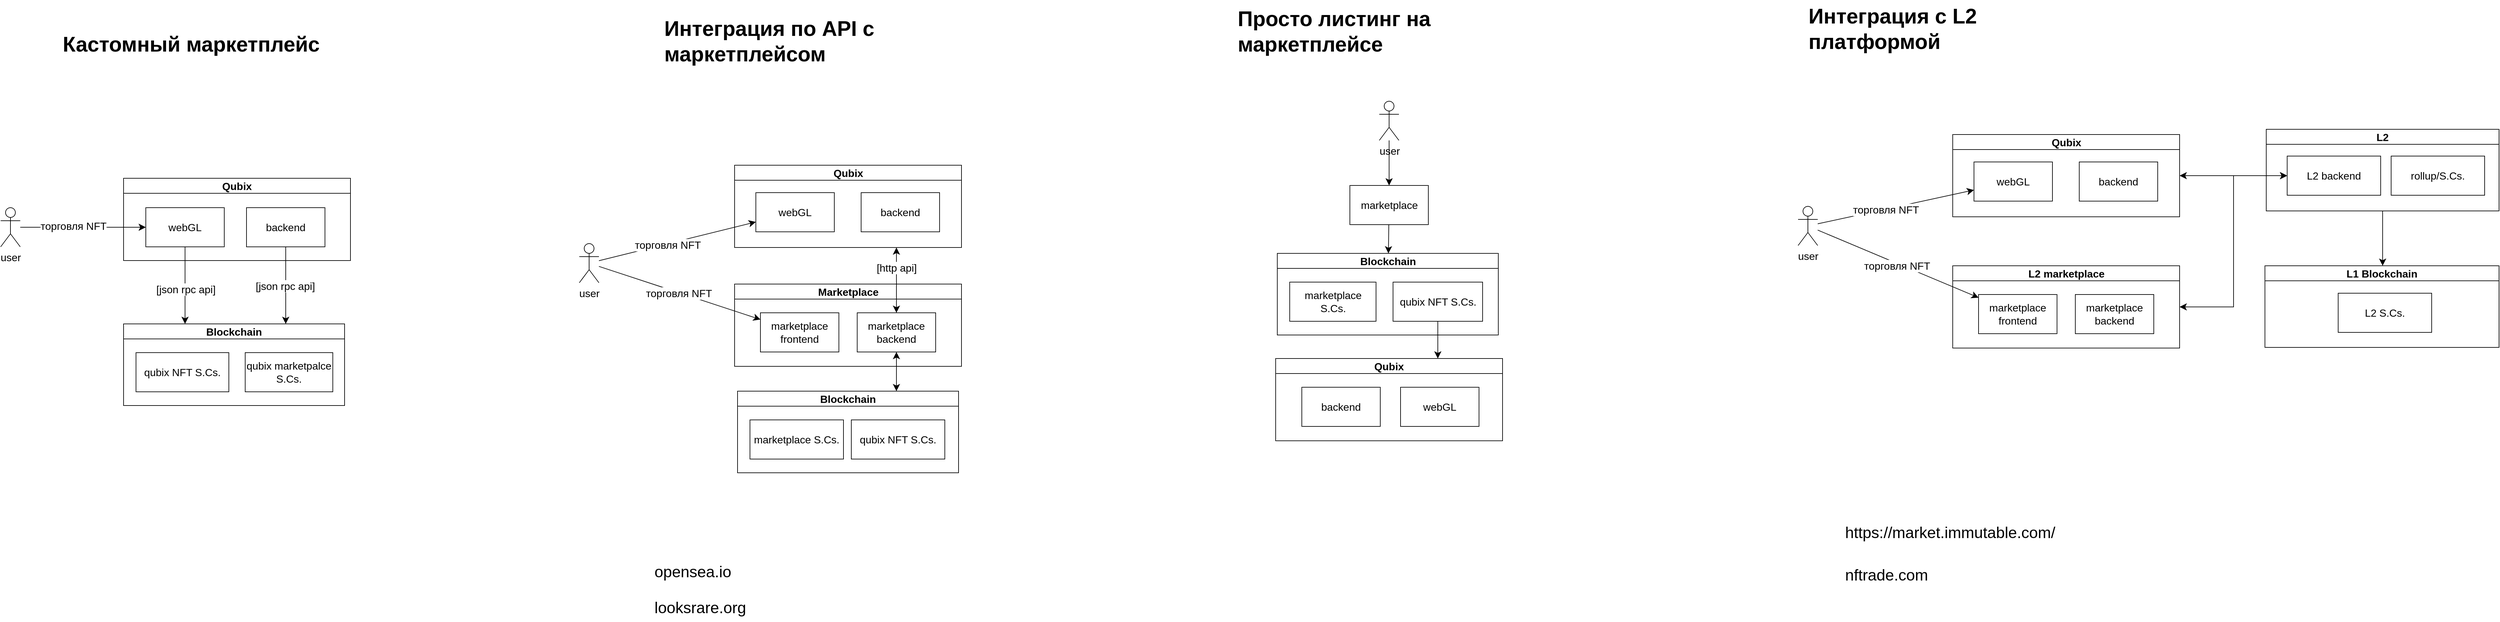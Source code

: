 <mxfile version="21.6.5" type="github">
  <diagram name="Page-1" id="zHUUiC82xC5pGfD_80GM">
    <mxGraphModel dx="2312" dy="1529" grid="0" gridSize="10" guides="1" tooltips="1" connect="1" arrows="1" fold="1" page="0" pageScale="1" pageWidth="1169" pageHeight="827" math="0" shadow="0">
      <root>
        <mxCell id="0" />
        <mxCell id="1" parent="0" />
        <mxCell id="BTJkSmiA3YUgXuVK6yyH-72" value="Marketplace" style="swimlane;whiteSpace=wrap;html=1;fontSize=16;" vertex="1" parent="1">
          <mxGeometry x="1085.5" y="197" width="347" height="126" as="geometry" />
        </mxCell>
        <mxCell id="BTJkSmiA3YUgXuVK6yyH-5" value="marketplace backend" style="rounded=0;whiteSpace=wrap;html=1;fontSize=16;" vertex="1" parent="BTJkSmiA3YUgXuVK6yyH-72">
          <mxGeometry x="187.5" y="44" width="120" height="60" as="geometry" />
        </mxCell>
        <mxCell id="BTJkSmiA3YUgXuVK6yyH-26" value="marketplace frontend" style="rounded=0;whiteSpace=wrap;html=1;fontSize=16;" vertex="1" parent="BTJkSmiA3YUgXuVK6yyH-72">
          <mxGeometry x="39.5" y="44" width="120" height="60" as="geometry" />
        </mxCell>
        <mxCell id="BTJkSmiA3YUgXuVK6yyH-8" style="edgeStyle=elbowEdgeStyle;rounded=0;orthogonalLoop=1;jettySize=auto;html=1;fontSize=12;startSize=8;endSize=8;" edge="1" parent="1" source="BTJkSmiA3YUgXuVK6yyH-1" target="BTJkSmiA3YUgXuVK6yyH-7">
          <mxGeometry relative="1" as="geometry" />
        </mxCell>
        <mxCell id="BTJkSmiA3YUgXuVK6yyH-61" value="[json rpc api]" style="edgeLabel;html=1;align=center;verticalAlign=middle;resizable=0;points=[];fontSize=16;" vertex="1" connectable="0" parent="BTJkSmiA3YUgXuVK6yyH-8">
          <mxGeometry x="0.02" y="-1" relative="1" as="geometry">
            <mxPoint as="offset" />
          </mxGeometry>
        </mxCell>
        <mxCell id="BTJkSmiA3YUgXuVK6yyH-19" style="edgeStyle=elbowEdgeStyle;rounded=0;orthogonalLoop=1;jettySize=auto;html=1;fontSize=12;startSize=8;endSize=8;startArrow=classic;startFill=1;" edge="1" parent="1" source="BTJkSmiA3YUgXuVK6yyH-5" target="BTJkSmiA3YUgXuVK6yyH-17">
          <mxGeometry relative="1" as="geometry" />
        </mxCell>
        <mxCell id="BTJkSmiA3YUgXuVK6yyH-7" value="Blockchain" style="swimlane;whiteSpace=wrap;html=1;fontSize=16;" vertex="1" parent="1">
          <mxGeometry x="151" y="258" width="338" height="125" as="geometry" />
        </mxCell>
        <mxCell id="BTJkSmiA3YUgXuVK6yyH-3" value="qubix NFT S.Cs." style="rounded=0;whiteSpace=wrap;html=1;fontSize=16;" vertex="1" parent="BTJkSmiA3YUgXuVK6yyH-7">
          <mxGeometry x="19" y="44" width="142" height="60" as="geometry" />
        </mxCell>
        <mxCell id="BTJkSmiA3YUgXuVK6yyH-64" value="qubix marketpalce S.Cs." style="rounded=0;whiteSpace=wrap;html=1;fontSize=16;" vertex="1" parent="BTJkSmiA3YUgXuVK6yyH-7">
          <mxGeometry x="186" y="44" width="134" height="60" as="geometry" />
        </mxCell>
        <mxCell id="BTJkSmiA3YUgXuVK6yyH-11" style="edgeStyle=elbowEdgeStyle;rounded=0;orthogonalLoop=1;jettySize=auto;html=1;fontSize=12;startSize=8;endSize=8;" edge="1" parent="1" source="BTJkSmiA3YUgXuVK6yyH-4" target="BTJkSmiA3YUgXuVK6yyH-7">
          <mxGeometry relative="1" as="geometry">
            <mxPoint x="330" y="103" as="sourcePoint" />
            <mxPoint x="330" y="268" as="targetPoint" />
          </mxGeometry>
        </mxCell>
        <mxCell id="BTJkSmiA3YUgXuVK6yyH-60" value="[json rpc api]" style="edgeLabel;html=1;align=center;verticalAlign=middle;resizable=0;points=[];fontSize=16;" vertex="1" connectable="0" parent="BTJkSmiA3YUgXuVK6yyH-11">
          <mxGeometry x="0.098" y="1" relative="1" as="geometry">
            <mxPoint as="offset" />
          </mxGeometry>
        </mxCell>
        <mxCell id="BTJkSmiA3YUgXuVK6yyH-14" style="edgeStyle=elbowEdgeStyle;rounded=0;orthogonalLoop=1;jettySize=auto;html=1;fontSize=12;startSize=8;endSize=8;startArrow=classic;startFill=1;" edge="1" parent="1" source="BTJkSmiA3YUgXuVK6yyH-23" target="BTJkSmiA3YUgXuVK6yyH-5">
          <mxGeometry relative="1" as="geometry">
            <mxPoint x="1133" y="218" as="sourcePoint" />
          </mxGeometry>
        </mxCell>
        <mxCell id="BTJkSmiA3YUgXuVK6yyH-59" value="[http api]" style="edgeLabel;html=1;align=center;verticalAlign=middle;resizable=0;points=[];fontSize=16;" vertex="1" connectable="0" parent="BTJkSmiA3YUgXuVK6yyH-14">
          <mxGeometry x="-0.016" y="-2" relative="1" as="geometry">
            <mxPoint x="2" y="-18" as="offset" />
          </mxGeometry>
        </mxCell>
        <mxCell id="BTJkSmiA3YUgXuVK6yyH-16" style="edgeStyle=none;curved=1;rounded=0;orthogonalLoop=1;jettySize=auto;html=1;fontSize=12;startSize=8;endSize=8;" edge="1" parent="1" target="BTJkSmiA3YUgXuVK6yyH-12">
          <mxGeometry relative="1" as="geometry">
            <mxPoint x="1073" y="135" as="sourcePoint" />
          </mxGeometry>
        </mxCell>
        <mxCell id="BTJkSmiA3YUgXuVK6yyH-17" value="Blockchain" style="swimlane;whiteSpace=wrap;html=1;fontSize=16;" vertex="1" parent="1">
          <mxGeometry x="1090" y="361" width="338" height="125" as="geometry" />
        </mxCell>
        <mxCell id="BTJkSmiA3YUgXuVK6yyH-18" value="marketplace S.Cs." style="rounded=0;whiteSpace=wrap;html=1;fontSize=16;" vertex="1" parent="BTJkSmiA3YUgXuVK6yyH-17">
          <mxGeometry x="19" y="44" width="143" height="60" as="geometry" />
        </mxCell>
        <mxCell id="BTJkSmiA3YUgXuVK6yyH-65" value="qubix NFT S.Cs." style="rounded=0;whiteSpace=wrap;html=1;fontSize=16;" vertex="1" parent="BTJkSmiA3YUgXuVK6yyH-17">
          <mxGeometry x="174" y="44" width="143" height="60" as="geometry" />
        </mxCell>
        <mxCell id="BTJkSmiA3YUgXuVK6yyH-22" value="Qubix" style="swimlane;whiteSpace=wrap;html=1;fontSize=16;" vertex="1" parent="1">
          <mxGeometry x="151" y="35" width="347" height="126" as="geometry" />
        </mxCell>
        <mxCell id="BTJkSmiA3YUgXuVK6yyH-1" value="backend" style="rounded=0;whiteSpace=wrap;html=1;fontSize=16;" vertex="1" parent="BTJkSmiA3YUgXuVK6yyH-22">
          <mxGeometry x="188" y="45" width="120" height="60" as="geometry" />
        </mxCell>
        <mxCell id="BTJkSmiA3YUgXuVK6yyH-4" value="webGL" style="rounded=0;whiteSpace=wrap;html=1;fontSize=16;" vertex="1" parent="BTJkSmiA3YUgXuVK6yyH-22">
          <mxGeometry x="34" y="45" width="120" height="60" as="geometry" />
        </mxCell>
        <mxCell id="BTJkSmiA3YUgXuVK6yyH-23" value="Qubix" style="swimlane;whiteSpace=wrap;html=1;fontSize=16;" vertex="1" parent="1">
          <mxGeometry x="1085.5" y="15" width="347" height="126" as="geometry" />
        </mxCell>
        <mxCell id="BTJkSmiA3YUgXuVK6yyH-25" value="webGL" style="rounded=0;whiteSpace=wrap;html=1;fontSize=16;" vertex="1" parent="BTJkSmiA3YUgXuVK6yyH-23">
          <mxGeometry x="32.5" y="42" width="120" height="60" as="geometry" />
        </mxCell>
        <mxCell id="BTJkSmiA3YUgXuVK6yyH-24" value="backend" style="rounded=0;whiteSpace=wrap;html=1;fontSize=16;" vertex="1" parent="BTJkSmiA3YUgXuVK6yyH-23">
          <mxGeometry x="193.5" y="42" width="120" height="60" as="geometry" />
        </mxCell>
        <mxCell id="BTJkSmiA3YUgXuVK6yyH-28" style="edgeStyle=none;curved=1;rounded=0;orthogonalLoop=1;jettySize=auto;html=1;fontSize=12;startSize=8;endSize=8;" edge="1" parent="1" source="BTJkSmiA3YUgXuVK6yyH-27" target="BTJkSmiA3YUgXuVK6yyH-26">
          <mxGeometry relative="1" as="geometry" />
        </mxCell>
        <mxCell id="BTJkSmiA3YUgXuVK6yyH-69" value="торговля NFT" style="edgeLabel;html=1;align=center;verticalAlign=middle;resizable=0;points=[];fontSize=16;" vertex="1" connectable="0" parent="BTJkSmiA3YUgXuVK6yyH-28">
          <mxGeometry x="0.225" y="-3" relative="1" as="geometry">
            <mxPoint x="-29" y="-12" as="offset" />
          </mxGeometry>
        </mxCell>
        <mxCell id="BTJkSmiA3YUgXuVK6yyH-29" style="edgeStyle=none;curved=1;rounded=0;orthogonalLoop=1;jettySize=auto;html=1;fontSize=12;startSize=8;endSize=8;" edge="1" parent="1" source="BTJkSmiA3YUgXuVK6yyH-27" target="BTJkSmiA3YUgXuVK6yyH-25">
          <mxGeometry relative="1" as="geometry" />
        </mxCell>
        <mxCell id="BTJkSmiA3YUgXuVK6yyH-71" value="торговля NFT" style="edgeLabel;html=1;align=center;verticalAlign=middle;resizable=0;points=[];fontSize=16;" vertex="1" connectable="0" parent="BTJkSmiA3YUgXuVK6yyH-29">
          <mxGeometry x="-0.264" y="-4" relative="1" as="geometry">
            <mxPoint x="15" y="-7" as="offset" />
          </mxGeometry>
        </mxCell>
        <mxCell id="BTJkSmiA3YUgXuVK6yyH-27" value="user" style="shape=umlActor;verticalLabelPosition=bottom;verticalAlign=top;html=1;outlineConnect=0;fontSize=16;" vertex="1" parent="1">
          <mxGeometry x="848" y="135" width="30" height="60" as="geometry" />
        </mxCell>
        <mxCell id="BTJkSmiA3YUgXuVK6yyH-31" style="edgeStyle=none;curved=1;rounded=0;orthogonalLoop=1;jettySize=auto;html=1;fontSize=12;startSize=8;endSize=8;" edge="1" parent="1" source="BTJkSmiA3YUgXuVK6yyH-30" target="BTJkSmiA3YUgXuVK6yyH-4">
          <mxGeometry relative="1" as="geometry" />
        </mxCell>
        <mxCell id="BTJkSmiA3YUgXuVK6yyH-68" value="торговля NFT" style="edgeLabel;html=1;align=center;verticalAlign=middle;resizable=0;points=[];fontSize=16;" vertex="1" connectable="0" parent="BTJkSmiA3YUgXuVK6yyH-31">
          <mxGeometry x="-0.155" y="2" relative="1" as="geometry">
            <mxPoint as="offset" />
          </mxGeometry>
        </mxCell>
        <mxCell id="BTJkSmiA3YUgXuVK6yyH-30" value="user" style="shape=umlActor;verticalLabelPosition=bottom;verticalAlign=top;html=1;outlineConnect=0;fontSize=16;" vertex="1" parent="1">
          <mxGeometry x="-37" y="80" width="30" height="60" as="geometry" />
        </mxCell>
        <mxCell id="BTJkSmiA3YUgXuVK6yyH-45" style="edgeStyle=none;curved=1;rounded=0;orthogonalLoop=1;jettySize=auto;html=1;fontSize=12;startSize=8;endSize=8;" edge="1" parent="1" source="BTJkSmiA3YUgXuVK6yyH-55" target="BTJkSmiA3YUgXuVK6yyH-49">
          <mxGeometry relative="1" as="geometry">
            <mxPoint x="1943.231" y="245" as="sourcePoint" />
          </mxGeometry>
        </mxCell>
        <mxCell id="BTJkSmiA3YUgXuVK6yyH-49" value="Blockchain" style="swimlane;whiteSpace=wrap;html=1;fontSize=16;" vertex="1" parent="1">
          <mxGeometry x="1915.5" y="150" width="338" height="125" as="geometry" />
        </mxCell>
        <mxCell id="BTJkSmiA3YUgXuVK6yyH-50" value="marketplace S.Cs." style="rounded=0;whiteSpace=wrap;html=1;fontSize=16;" vertex="1" parent="BTJkSmiA3YUgXuVK6yyH-49">
          <mxGeometry x="19" y="44" width="132" height="60" as="geometry" />
        </mxCell>
        <mxCell id="BTJkSmiA3YUgXuVK6yyH-66" value="qubix NFT S.Cs." style="rounded=0;whiteSpace=wrap;html=1;fontSize=16;" vertex="1" parent="BTJkSmiA3YUgXuVK6yyH-49">
          <mxGeometry x="177" y="44" width="137" height="60" as="geometry" />
        </mxCell>
        <mxCell id="BTJkSmiA3YUgXuVK6yyH-51" value="Qubix" style="swimlane;whiteSpace=wrap;html=1;fontSize=16;" vertex="1" parent="1">
          <mxGeometry x="1913" y="311" width="347" height="126" as="geometry" />
        </mxCell>
        <mxCell id="BTJkSmiA3YUgXuVK6yyH-52" value="backend" style="rounded=0;whiteSpace=wrap;html=1;fontSize=16;" vertex="1" parent="BTJkSmiA3YUgXuVK6yyH-51">
          <mxGeometry x="40" y="44" width="120" height="60" as="geometry" />
        </mxCell>
        <mxCell id="BTJkSmiA3YUgXuVK6yyH-53" value="webGL" style="rounded=0;whiteSpace=wrap;html=1;fontSize=16;" vertex="1" parent="BTJkSmiA3YUgXuVK6yyH-51">
          <mxGeometry x="191" y="44" width="120" height="60" as="geometry" />
        </mxCell>
        <mxCell id="BTJkSmiA3YUgXuVK6yyH-55" value="marketplace" style="rounded=0;whiteSpace=wrap;html=1;fontSize=16;" vertex="1" parent="1">
          <mxGeometry x="2026.5" y="46" width="120" height="60" as="geometry" />
        </mxCell>
        <mxCell id="BTJkSmiA3YUgXuVK6yyH-56" style="edgeStyle=none;curved=1;rounded=0;orthogonalLoop=1;jettySize=auto;html=1;fontSize=12;startSize=8;endSize=8;" edge="1" parent="1" source="BTJkSmiA3YUgXuVK6yyH-58" target="BTJkSmiA3YUgXuVK6yyH-55">
          <mxGeometry relative="1" as="geometry" />
        </mxCell>
        <mxCell id="BTJkSmiA3YUgXuVK6yyH-58" value="user" style="shape=umlActor;verticalLabelPosition=bottom;verticalAlign=top;html=1;outlineConnect=0;fontSize=16;" vertex="1" parent="1">
          <mxGeometry x="2071.5" y="-83" width="30" height="60" as="geometry" />
        </mxCell>
        <mxCell id="BTJkSmiA3YUgXuVK6yyH-67" style="edgeStyle=elbowEdgeStyle;rounded=0;orthogonalLoop=1;jettySize=auto;html=1;fontSize=12;startSize=8;endSize=8;" edge="1" parent="1" source="BTJkSmiA3YUgXuVK6yyH-66" target="BTJkSmiA3YUgXuVK6yyH-51">
          <mxGeometry relative="1" as="geometry">
            <mxPoint x="2105.5" y="307" as="sourcePoint" />
            <mxPoint x="2256.5" y="134" as="targetPoint" />
          </mxGeometry>
        </mxCell>
        <mxCell id="BTJkSmiA3YUgXuVK6yyH-101" style="edgeStyle=elbowEdgeStyle;rounded=0;orthogonalLoop=1;jettySize=auto;html=1;fontSize=12;startSize=8;endSize=8;startArrow=classic;startFill=1;" edge="1" parent="1" source="BTJkSmiA3YUgXuVK6yyH-75" target="BTJkSmiA3YUgXuVK6yyH-102">
          <mxGeometry relative="1" as="geometry" />
        </mxCell>
        <mxCell id="BTJkSmiA3YUgXuVK6yyH-75" value="L2 marketplace" style="swimlane;whiteSpace=wrap;html=1;fontSize=16;" vertex="1" parent="1">
          <mxGeometry x="2948.5" y="169" width="347" height="126" as="geometry" />
        </mxCell>
        <mxCell id="BTJkSmiA3YUgXuVK6yyH-76" value="marketplace backend" style="rounded=0;whiteSpace=wrap;html=1;fontSize=16;" vertex="1" parent="BTJkSmiA3YUgXuVK6yyH-75">
          <mxGeometry x="187.5" y="44" width="120" height="60" as="geometry" />
        </mxCell>
        <mxCell id="BTJkSmiA3YUgXuVK6yyH-77" value="marketplace frontend" style="rounded=0;whiteSpace=wrap;html=1;fontSize=16;" vertex="1" parent="BTJkSmiA3YUgXuVK6yyH-75">
          <mxGeometry x="39.5" y="44" width="120" height="60" as="geometry" />
        </mxCell>
        <mxCell id="BTJkSmiA3YUgXuVK6yyH-81" value="L1 Blockchain" style="swimlane;whiteSpace=wrap;html=1;fontSize=16;" vertex="1" parent="1">
          <mxGeometry x="3426" y="169" width="358" height="125" as="geometry" />
        </mxCell>
        <mxCell id="BTJkSmiA3YUgXuVK6yyH-98" value="L2 S.Cs." style="rounded=0;whiteSpace=wrap;html=1;fontSize=16;" vertex="1" parent="BTJkSmiA3YUgXuVK6yyH-81">
          <mxGeometry x="112" y="42" width="143" height="60" as="geometry" />
        </mxCell>
        <mxCell id="BTJkSmiA3YUgXuVK6yyH-100" style="edgeStyle=elbowEdgeStyle;rounded=0;orthogonalLoop=1;jettySize=auto;html=1;fontSize=12;startSize=8;endSize=8;startArrow=classic;startFill=1;" edge="1" parent="1" source="BTJkSmiA3YUgXuVK6yyH-84" target="BTJkSmiA3YUgXuVK6yyH-102">
          <mxGeometry relative="1" as="geometry" />
        </mxCell>
        <mxCell id="BTJkSmiA3YUgXuVK6yyH-84" value="Qubix" style="swimlane;whiteSpace=wrap;html=1;fontSize=16;" vertex="1" parent="1">
          <mxGeometry x="2948.5" y="-32" width="347" height="126" as="geometry" />
        </mxCell>
        <mxCell id="BTJkSmiA3YUgXuVK6yyH-85" value="webGL" style="rounded=0;whiteSpace=wrap;html=1;fontSize=16;" vertex="1" parent="BTJkSmiA3YUgXuVK6yyH-84">
          <mxGeometry x="32.5" y="42" width="120" height="60" as="geometry" />
        </mxCell>
        <mxCell id="BTJkSmiA3YUgXuVK6yyH-86" value="backend" style="rounded=0;whiteSpace=wrap;html=1;fontSize=16;" vertex="1" parent="BTJkSmiA3YUgXuVK6yyH-84">
          <mxGeometry x="193.5" y="42" width="120" height="60" as="geometry" />
        </mxCell>
        <mxCell id="BTJkSmiA3YUgXuVK6yyH-87" style="edgeStyle=none;curved=1;rounded=0;orthogonalLoop=1;jettySize=auto;html=1;fontSize=12;startSize=8;endSize=8;" edge="1" parent="1" source="BTJkSmiA3YUgXuVK6yyH-91" target="BTJkSmiA3YUgXuVK6yyH-77">
          <mxGeometry relative="1" as="geometry" />
        </mxCell>
        <mxCell id="BTJkSmiA3YUgXuVK6yyH-88" value="торговля NFT" style="edgeLabel;html=1;align=center;verticalAlign=middle;resizable=0;points=[];fontSize=16;" vertex="1" connectable="0" parent="BTJkSmiA3YUgXuVK6yyH-87">
          <mxGeometry x="0.225" y="-3" relative="1" as="geometry">
            <mxPoint x="-29" y="-12" as="offset" />
          </mxGeometry>
        </mxCell>
        <mxCell id="BTJkSmiA3YUgXuVK6yyH-89" style="edgeStyle=none;curved=1;rounded=0;orthogonalLoop=1;jettySize=auto;html=1;fontSize=12;startSize=8;endSize=8;" edge="1" parent="1" source="BTJkSmiA3YUgXuVK6yyH-91" target="BTJkSmiA3YUgXuVK6yyH-85">
          <mxGeometry relative="1" as="geometry" />
        </mxCell>
        <mxCell id="BTJkSmiA3YUgXuVK6yyH-90" value="торговля NFT" style="edgeLabel;html=1;align=center;verticalAlign=middle;resizable=0;points=[];fontSize=16;" vertex="1" connectable="0" parent="BTJkSmiA3YUgXuVK6yyH-89">
          <mxGeometry x="-0.264" y="-4" relative="1" as="geometry">
            <mxPoint x="15" y="-7" as="offset" />
          </mxGeometry>
        </mxCell>
        <mxCell id="BTJkSmiA3YUgXuVK6yyH-91" value="user" style="shape=umlActor;verticalLabelPosition=bottom;verticalAlign=top;html=1;outlineConnect=0;fontSize=16;" vertex="1" parent="1">
          <mxGeometry x="2712" y="78" width="30" height="60" as="geometry" />
        </mxCell>
        <mxCell id="BTJkSmiA3YUgXuVK6yyH-92" value="L2" style="swimlane;whiteSpace=wrap;html=1;fontSize=16;" vertex="1" parent="1">
          <mxGeometry x="3428" y="-40" width="356" height="125" as="geometry" />
        </mxCell>
        <mxCell id="BTJkSmiA3YUgXuVK6yyH-82" value="rollup/S.Cs." style="rounded=0;whiteSpace=wrap;html=1;fontSize=16;" vertex="1" parent="BTJkSmiA3YUgXuVK6yyH-92">
          <mxGeometry x="191" y="41" width="143" height="60" as="geometry" />
        </mxCell>
        <mxCell id="BTJkSmiA3YUgXuVK6yyH-102" value="L2 backend" style="rounded=0;whiteSpace=wrap;html=1;fontSize=16;" vertex="1" parent="BTJkSmiA3YUgXuVK6yyH-92">
          <mxGeometry x="32" y="41" width="143" height="60" as="geometry" />
        </mxCell>
        <mxCell id="BTJkSmiA3YUgXuVK6yyH-99" style="edgeStyle=elbowEdgeStyle;rounded=0;orthogonalLoop=1;jettySize=auto;html=1;fontSize=12;startSize=8;endSize=8;" edge="1" parent="1" source="BTJkSmiA3YUgXuVK6yyH-92" target="BTJkSmiA3YUgXuVK6yyH-81">
          <mxGeometry relative="1" as="geometry">
            <mxPoint x="3193" y="264" as="sourcePoint" />
            <mxPoint x="3168" y="320" as="targetPoint" />
          </mxGeometry>
        </mxCell>
        <mxCell id="BTJkSmiA3YUgXuVK6yyH-103" value="&lt;b style=&quot;font-size: 32px;&quot;&gt;Кастомный маркетплейс&lt;/b&gt;" style="text;html=1;strokeColor=none;fillColor=none;align=center;verticalAlign=middle;whiteSpace=wrap;rounded=0;fontSize=32;" vertex="1" parent="1">
          <mxGeometry x="-37" y="-185" width="583" height="30" as="geometry" />
        </mxCell>
        <mxCell id="BTJkSmiA3YUgXuVK6yyH-105" value="&lt;b style=&quot;font-size: 32px;&quot;&gt;Интеграция по API c маркетплейсом&lt;/b&gt;" style="text;html=1;strokeColor=none;fillColor=none;align=left;verticalAlign=middle;whiteSpace=wrap;rounded=0;fontSize=32;" vertex="1" parent="1">
          <mxGeometry x="976" y="-219" width="463" height="88" as="geometry" />
        </mxCell>
        <mxCell id="BTJkSmiA3YUgXuVK6yyH-106" value="&lt;b style=&quot;font-size: 32px;&quot;&gt;Просто листинг на маркетплейсе&lt;/b&gt;" style="text;html=1;strokeColor=none;fillColor=none;align=left;verticalAlign=middle;whiteSpace=wrap;rounded=0;fontSize=32;" vertex="1" parent="1">
          <mxGeometry x="1853" y="-234" width="463" height="88" as="geometry" />
        </mxCell>
        <mxCell id="BTJkSmiA3YUgXuVK6yyH-107" value="&lt;b style=&quot;font-size: 32px;&quot;&gt;Интеграция с L2 платформой&lt;/b&gt;" style="text;html=1;strokeColor=none;fillColor=none;align=left;verticalAlign=middle;whiteSpace=wrap;rounded=0;fontSize=32;" vertex="1" parent="1">
          <mxGeometry x="2726" y="-238" width="463" height="88" as="geometry" />
        </mxCell>
        <UserObject label="https://market.immutable.com/" link="https://market.immutable.com/" id="BTJkSmiA3YUgXuVK6yyH-108">
          <mxCell style="text;whiteSpace=wrap;fontSize=24;" vertex="1" parent="1">
            <mxGeometry x="2781.997" y="557.004" width="242" height="41" as="geometry" />
          </mxCell>
        </UserObject>
        <UserObject label="nftrade.com" link="nftrade.com" id="BTJkSmiA3YUgXuVK6yyH-111">
          <mxCell style="text;whiteSpace=wrap;fontSize=24;" vertex="1" parent="1">
            <mxGeometry x="2781.996" y="622.001" width="112" height="41" as="geometry" />
          </mxCell>
        </UserObject>
        <UserObject label="opensea.io" link="nftrade.com" id="BTJkSmiA3YUgXuVK6yyH-115">
          <mxCell style="text;whiteSpace=wrap;fontSize=24;" vertex="1" parent="1">
            <mxGeometry x="960.996" y="617.001" width="112" height="41" as="geometry" />
          </mxCell>
        </UserObject>
        <UserObject label="looksrare.org" link="nftrade.com" id="BTJkSmiA3YUgXuVK6yyH-117">
          <mxCell style="text;whiteSpace=wrap;fontSize=24;" vertex="1" parent="1">
            <mxGeometry x="960.996" y="672.001" width="112" height="41" as="geometry" />
          </mxCell>
        </UserObject>
      </root>
    </mxGraphModel>
  </diagram>
</mxfile>
